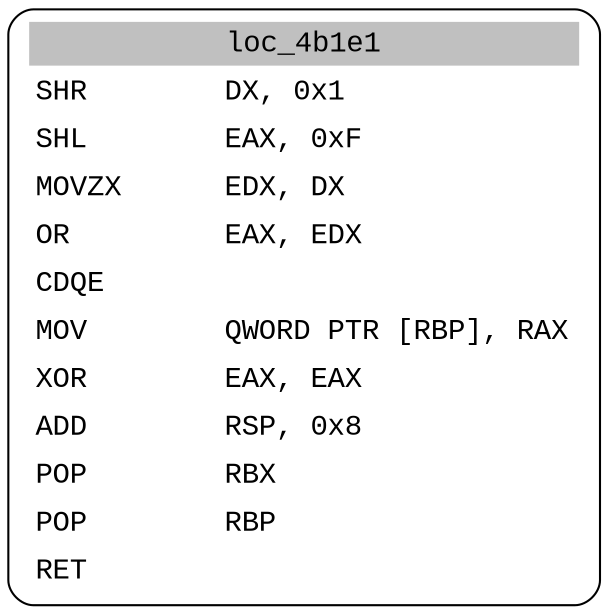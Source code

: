 digraph asm_graph {
1941 [
shape="Mrecord" fontname="Courier New"label =<<table border="0" cellborder="0" cellpadding="3"><tr><td align="center" colspan="2" bgcolor="grey">loc_4b1e1</td></tr><tr><td align="left">SHR        DX, 0x1</td></tr><tr><td align="left">SHL        EAX, 0xF</td></tr><tr><td align="left">MOVZX      EDX, DX</td></tr><tr><td align="left">OR         EAX, EDX</td></tr><tr><td align="left">CDQE       </td></tr><tr><td align="left">MOV        QWORD PTR [RBP], RAX</td></tr><tr><td align="left">XOR        EAX, EAX</td></tr><tr><td align="left">ADD        RSP, 0x8</td></tr><tr><td align="left">POP        RBX</td></tr><tr><td align="left">POP        RBP</td></tr><tr><td align="left">RET        </td></tr></table>> ];
}